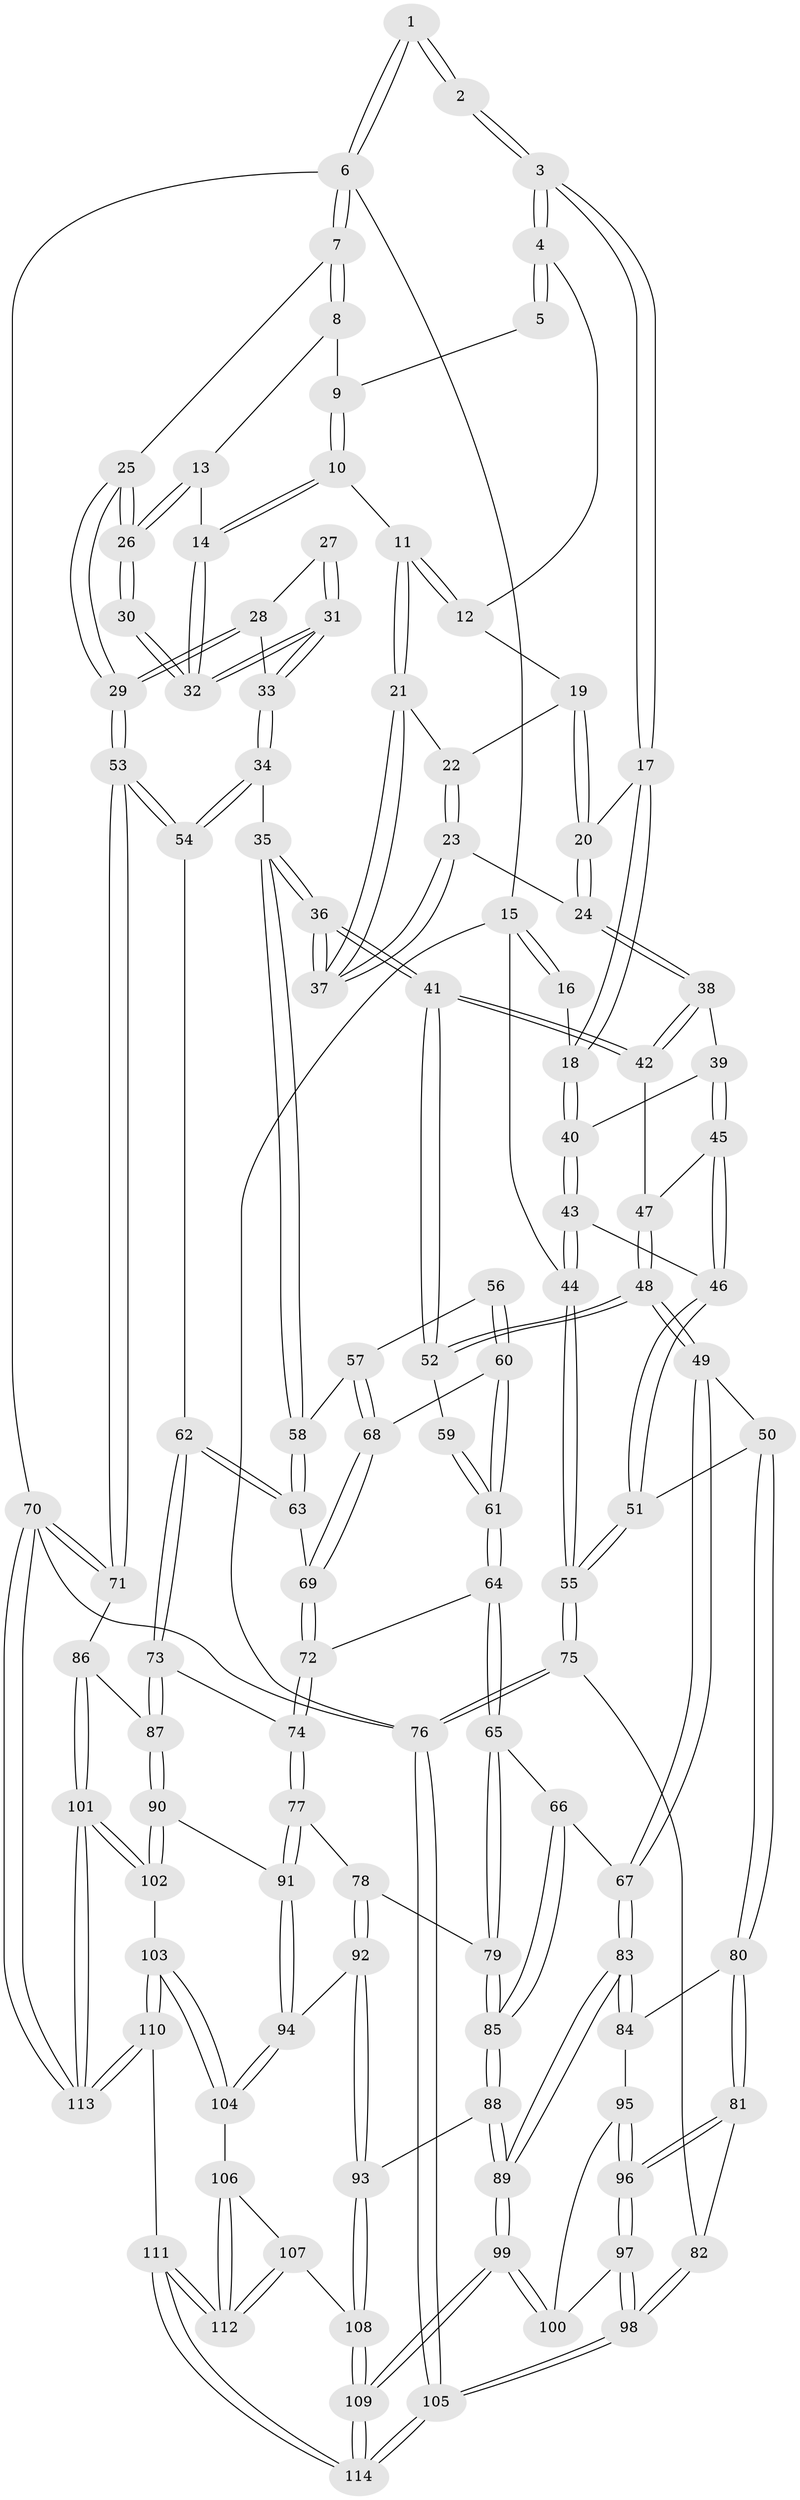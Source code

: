 // Generated by graph-tools (version 1.1) at 2025/17/03/09/25 04:17:14]
// undirected, 114 vertices, 282 edges
graph export_dot {
graph [start="1"]
  node [color=gray90,style=filled];
  1 [pos="+0.7665452361890337+0"];
  2 [pos="+0.43490779377325745+0"];
  3 [pos="+0.4913427215483563+0"];
  4 [pos="+0.5786165918724387+0.05030736725546248"];
  5 [pos="+0.7526687333085726+0.078242827747514"];
  6 [pos="+1+0"];
  7 [pos="+1+0"];
  8 [pos="+0.878529891498816+0.055570203293432506"];
  9 [pos="+0.7549041418188511+0.08022155568061468"];
  10 [pos="+0.7608256713559763+0.21704336591713733"];
  11 [pos="+0.7329558044868373+0.2291025293115699"];
  12 [pos="+0.6146888298897234+0.11970789896383735"];
  13 [pos="+0.8363958551849572+0.20699897389021518"];
  14 [pos="+0.8236196129176638+0.23101901137840267"];
  15 [pos="+0+0"];
  16 [pos="+0.2617910726510527+0"];
  17 [pos="+0.4658979595052841+0.17190469861044555"];
  18 [pos="+0.2861237689971766+0.2591794205368757"];
  19 [pos="+0.6020433275288483+0.22747259324528096"];
  20 [pos="+0.5026515671049558+0.2532003047710824"];
  21 [pos="+0.7095439777382834+0.25543882580945965"];
  22 [pos="+0.628509303733273+0.2391316386293326"];
  23 [pos="+0.5860629567823632+0.3138327678702306"];
  24 [pos="+0.5025030675912516+0.27743587672832276"];
  25 [pos="+1+0"];
  26 [pos="+1+0"];
  27 [pos="+0.9805654193894373+0.27507762398453256"];
  28 [pos="+1+0.3132844743011823"];
  29 [pos="+1+0.3166568710507446"];
  30 [pos="+0.9641339508269992+0.20761670088949852"];
  31 [pos="+0.8746584491332673+0.3119846966577076"];
  32 [pos="+0.8603960940481035+0.26412237909539293"];
  33 [pos="+0.8823006720193919+0.35455749068893155"];
  34 [pos="+0.8768407475571418+0.38501617326720255"];
  35 [pos="+0.7229785807683751+0.44734518704010484"];
  36 [pos="+0.6775548530685576+0.39282577650618"];
  37 [pos="+0.6753862061037856+0.376657389955902"];
  38 [pos="+0.4884262571447188+0.30407820184094436"];
  39 [pos="+0.2934906947745495+0.2785849338916566"];
  40 [pos="+0.2856324523435599+0.26010674478009993"];
  41 [pos="+0.4664804980880261+0.44178126052768785"];
  42 [pos="+0.4848456452569643+0.3198658967287822"];
  43 [pos="+0.01908823206504099+0.25830721044656907"];
  44 [pos="+0+0.16738867398489915"];
  45 [pos="+0.2983607383304383+0.303828270617466"];
  46 [pos="+0.17711422387496492+0.43346593985348125"];
  47 [pos="+0.31011133786631734+0.32497370516821533"];
  48 [pos="+0.3914588345270243+0.49941715658222396"];
  49 [pos="+0.34535164633058674+0.5889738347727101"];
  50 [pos="+0.32248804181472046+0.5902070719154013"];
  51 [pos="+0.20874344504192713+0.5165340548802191"];
  52 [pos="+0.45831762454251035+0.4523608709283282"];
  53 [pos="+1+0.605758979674337"];
  54 [pos="+1+0.5901334250929539"];
  55 [pos="+0+0.5690177916952499"];
  56 [pos="+0.5487912156580012+0.49286365001530075"];
  57 [pos="+0.6592935899691016+0.514525497796897"];
  58 [pos="+0.7214917898960774+0.46649103581959905"];
  59 [pos="+0.5188144808359162+0.484576907266139"];
  60 [pos="+0.6217774785210982+0.5659383672788341"];
  61 [pos="+0.6074251133149249+0.5846629487625055"];
  62 [pos="+0.9153808113910245+0.6387343303732314"];
  63 [pos="+0.7496683609937396+0.5193142974963142"];
  64 [pos="+0.5917437806993268+0.622320850545881"];
  65 [pos="+0.5473938365265627+0.6616537828353926"];
  66 [pos="+0.4210965907737976+0.6551174903534871"];
  67 [pos="+0.39148372606477466+0.6421296523387009"];
  68 [pos="+0.6313744525960038+0.5549101687870257"];
  69 [pos="+0.7105178894037341+0.6257648639665206"];
  70 [pos="+1+1"];
  71 [pos="+1+0.7453423905728301"];
  72 [pos="+0.707574190511377+0.6385811369677676"];
  73 [pos="+0.8455665543349687+0.7110726579833759"];
  74 [pos="+0.7573230403765521+0.7396499596304552"];
  75 [pos="+0+0.7073701583521526"];
  76 [pos="+0+1"];
  77 [pos="+0.7328251245380207+0.7644963059390436"];
  78 [pos="+0.6505780177124203+0.7715324250272321"];
  79 [pos="+0.644954553511535+0.7685167362609749"];
  80 [pos="+0.15868757446737888+0.733579032343637"];
  81 [pos="+0.09695212551139412+0.7531729028208365"];
  82 [pos="+0.0037247202202500608+0.736520397703284"];
  83 [pos="+0.3413861732370073+0.873060272631163"];
  84 [pos="+0.2491421133767223+0.8391469161744786"];
  85 [pos="+0.5018094853523813+0.8274328358908485"];
  86 [pos="+0.9196206508120075+0.8579331434669708"];
  87 [pos="+0.8976183643987351+0.8445600200045132"];
  88 [pos="+0.4995027882991035+0.8545140307872919"];
  89 [pos="+0.3574237300971903+0.9183405745873382"];
  90 [pos="+0.8096542269007969+0.8964513783259269"];
  91 [pos="+0.757237457282699+0.8690774966180238"];
  92 [pos="+0.6161200744634514+0.8749309371361585"];
  93 [pos="+0.5612672947224623+0.9191867577997213"];
  94 [pos="+0.7094798632986197+0.9294183726977127"];
  95 [pos="+0.2051480931591002+0.8921940231384787"];
  96 [pos="+0.14241084501314813+0.9156980349323294"];
  97 [pos="+0.1381509874673237+0.9405021002707288"];
  98 [pos="+0.11721332592732069+1"];
  99 [pos="+0.34986861105102784+0.980468594962974"];
  100 [pos="+0.24527656924983582+0.9180839415141364"];
  101 [pos="+0.9472931903119388+1"];
  102 [pos="+0.8294386269857607+0.944727928827066"];
  103 [pos="+0.7232183889591367+0.9691852190600314"];
  104 [pos="+0.7078323722655371+0.9406904607872051"];
  105 [pos="+0.0615680115284099+1"];
  106 [pos="+0.6966470468128536+0.9462605661606476"];
  107 [pos="+0.5696698869407602+0.9522105924237279"];
  108 [pos="+0.561265031718717+0.9192483520148197"];
  109 [pos="+0.3499124286653219+0.9922200682185615"];
  110 [pos="+0.8337474253154467+1"];
  111 [pos="+0.5398737201602324+1"];
  112 [pos="+0.5690294428232323+1"];
  113 [pos="+1+1"];
  114 [pos="+0.30213656947418527+1"];
  1 -- 2;
  1 -- 2;
  1 -- 6;
  1 -- 6;
  2 -- 3;
  2 -- 3;
  3 -- 4;
  3 -- 4;
  3 -- 17;
  3 -- 17;
  4 -- 5;
  4 -- 5;
  4 -- 12;
  5 -- 9;
  6 -- 7;
  6 -- 7;
  6 -- 15;
  6 -- 70;
  7 -- 8;
  7 -- 8;
  7 -- 25;
  8 -- 9;
  8 -- 13;
  9 -- 10;
  9 -- 10;
  10 -- 11;
  10 -- 14;
  10 -- 14;
  11 -- 12;
  11 -- 12;
  11 -- 21;
  11 -- 21;
  12 -- 19;
  13 -- 14;
  13 -- 26;
  13 -- 26;
  14 -- 32;
  14 -- 32;
  15 -- 16;
  15 -- 16;
  15 -- 44;
  15 -- 76;
  16 -- 18;
  17 -- 18;
  17 -- 18;
  17 -- 20;
  18 -- 40;
  18 -- 40;
  19 -- 20;
  19 -- 20;
  19 -- 22;
  20 -- 24;
  20 -- 24;
  21 -- 22;
  21 -- 37;
  21 -- 37;
  22 -- 23;
  22 -- 23;
  23 -- 24;
  23 -- 37;
  23 -- 37;
  24 -- 38;
  24 -- 38;
  25 -- 26;
  25 -- 26;
  25 -- 29;
  25 -- 29;
  26 -- 30;
  26 -- 30;
  27 -- 28;
  27 -- 31;
  27 -- 31;
  28 -- 29;
  28 -- 29;
  28 -- 33;
  29 -- 53;
  29 -- 53;
  30 -- 32;
  30 -- 32;
  31 -- 32;
  31 -- 32;
  31 -- 33;
  31 -- 33;
  33 -- 34;
  33 -- 34;
  34 -- 35;
  34 -- 54;
  34 -- 54;
  35 -- 36;
  35 -- 36;
  35 -- 58;
  35 -- 58;
  36 -- 37;
  36 -- 37;
  36 -- 41;
  36 -- 41;
  38 -- 39;
  38 -- 42;
  38 -- 42;
  39 -- 40;
  39 -- 45;
  39 -- 45;
  40 -- 43;
  40 -- 43;
  41 -- 42;
  41 -- 42;
  41 -- 52;
  41 -- 52;
  42 -- 47;
  43 -- 44;
  43 -- 44;
  43 -- 46;
  44 -- 55;
  44 -- 55;
  45 -- 46;
  45 -- 46;
  45 -- 47;
  46 -- 51;
  46 -- 51;
  47 -- 48;
  47 -- 48;
  48 -- 49;
  48 -- 49;
  48 -- 52;
  48 -- 52;
  49 -- 50;
  49 -- 67;
  49 -- 67;
  50 -- 51;
  50 -- 80;
  50 -- 80;
  51 -- 55;
  51 -- 55;
  52 -- 59;
  53 -- 54;
  53 -- 54;
  53 -- 71;
  53 -- 71;
  54 -- 62;
  55 -- 75;
  55 -- 75;
  56 -- 57;
  56 -- 60;
  56 -- 60;
  57 -- 58;
  57 -- 68;
  57 -- 68;
  58 -- 63;
  58 -- 63;
  59 -- 61;
  59 -- 61;
  60 -- 61;
  60 -- 61;
  60 -- 68;
  61 -- 64;
  61 -- 64;
  62 -- 63;
  62 -- 63;
  62 -- 73;
  62 -- 73;
  63 -- 69;
  64 -- 65;
  64 -- 65;
  64 -- 72;
  65 -- 66;
  65 -- 79;
  65 -- 79;
  66 -- 67;
  66 -- 85;
  66 -- 85;
  67 -- 83;
  67 -- 83;
  68 -- 69;
  68 -- 69;
  69 -- 72;
  69 -- 72;
  70 -- 71;
  70 -- 71;
  70 -- 113;
  70 -- 113;
  70 -- 76;
  71 -- 86;
  72 -- 74;
  72 -- 74;
  73 -- 74;
  73 -- 87;
  73 -- 87;
  74 -- 77;
  74 -- 77;
  75 -- 76;
  75 -- 76;
  75 -- 82;
  76 -- 105;
  76 -- 105;
  77 -- 78;
  77 -- 91;
  77 -- 91;
  78 -- 79;
  78 -- 92;
  78 -- 92;
  79 -- 85;
  79 -- 85;
  80 -- 81;
  80 -- 81;
  80 -- 84;
  81 -- 82;
  81 -- 96;
  81 -- 96;
  82 -- 98;
  82 -- 98;
  83 -- 84;
  83 -- 84;
  83 -- 89;
  83 -- 89;
  84 -- 95;
  85 -- 88;
  85 -- 88;
  86 -- 87;
  86 -- 101;
  86 -- 101;
  87 -- 90;
  87 -- 90;
  88 -- 89;
  88 -- 89;
  88 -- 93;
  89 -- 99;
  89 -- 99;
  90 -- 91;
  90 -- 102;
  90 -- 102;
  91 -- 94;
  91 -- 94;
  92 -- 93;
  92 -- 93;
  92 -- 94;
  93 -- 108;
  93 -- 108;
  94 -- 104;
  94 -- 104;
  95 -- 96;
  95 -- 96;
  95 -- 100;
  96 -- 97;
  96 -- 97;
  97 -- 98;
  97 -- 98;
  97 -- 100;
  98 -- 105;
  98 -- 105;
  99 -- 100;
  99 -- 100;
  99 -- 109;
  99 -- 109;
  101 -- 102;
  101 -- 102;
  101 -- 113;
  101 -- 113;
  102 -- 103;
  103 -- 104;
  103 -- 104;
  103 -- 110;
  103 -- 110;
  104 -- 106;
  105 -- 114;
  105 -- 114;
  106 -- 107;
  106 -- 112;
  106 -- 112;
  107 -- 108;
  107 -- 112;
  107 -- 112;
  108 -- 109;
  108 -- 109;
  109 -- 114;
  109 -- 114;
  110 -- 111;
  110 -- 113;
  110 -- 113;
  111 -- 112;
  111 -- 112;
  111 -- 114;
  111 -- 114;
}
